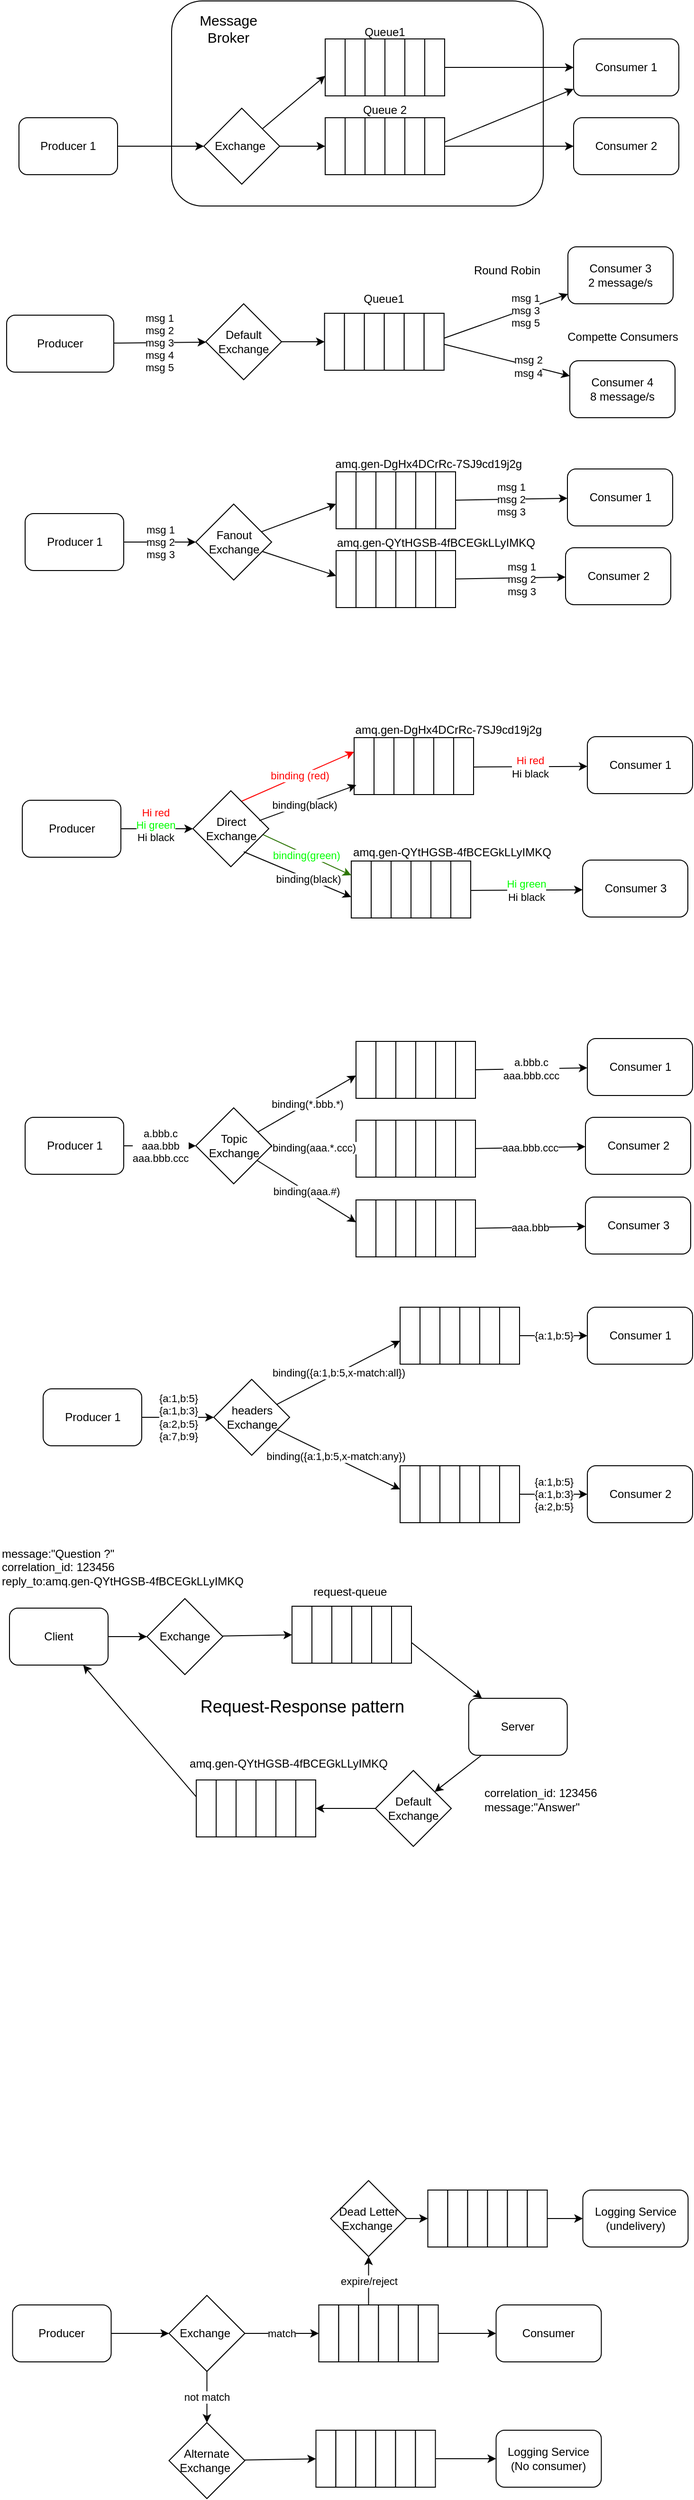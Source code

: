 <mxfile version="21.2.8" type="device">
  <diagram name="Page-1" id="IwwRymsjQRbEoxpzXy9T">
    <mxGraphModel dx="899" dy="525" grid="0" gridSize="10" guides="1" tooltips="1" connect="1" arrows="1" fold="1" page="1" pageScale="1" pageWidth="827" pageHeight="1169" math="0" shadow="0">
      <root>
        <mxCell id="0" />
        <mxCell id="1" parent="0" />
        <mxCell id="Vb70YIlhOIw_XtD3VGWa-4" value="" style="rounded=1;whiteSpace=wrap;html=1;" parent="1" vertex="1">
          <mxGeometry x="232" y="90" width="392" height="216" as="geometry" />
        </mxCell>
        <mxCell id="Vb70YIlhOIw_XtD3VGWa-15" value="Exchange&amp;nbsp;" style="rhombus;whiteSpace=wrap;html=1;" parent="1" vertex="1">
          <mxGeometry x="266" y="203" width="80" height="80" as="geometry" />
        </mxCell>
        <mxCell id="Vb70YIlhOIw_XtD3VGWa-16" value="Producer 1" style="rounded=1;whiteSpace=wrap;html=1;" parent="1" vertex="1">
          <mxGeometry x="71" y="213" width="104" height="60" as="geometry" />
        </mxCell>
        <mxCell id="Vb70YIlhOIw_XtD3VGWa-17" value="" style="endArrow=classic;html=1;rounded=0;" parent="1" source="Vb70YIlhOIw_XtD3VGWa-16" target="Vb70YIlhOIw_XtD3VGWa-15" edge="1">
          <mxGeometry width="50" height="50" relative="1" as="geometry">
            <mxPoint x="393" y="268" as="sourcePoint" />
            <mxPoint x="443" y="218" as="targetPoint" />
          </mxGeometry>
        </mxCell>
        <mxCell id="Vb70YIlhOIw_XtD3VGWa-24" value="" style="endArrow=classic;html=1;rounded=0;" parent="1" source="Vb70YIlhOIw_XtD3VGWa-15" target="Vb70YIlhOIw_XtD3VGWa-18" edge="1">
          <mxGeometry width="50" height="50" relative="1" as="geometry">
            <mxPoint x="393" y="268" as="sourcePoint" />
            <mxPoint x="443" y="218" as="targetPoint" />
          </mxGeometry>
        </mxCell>
        <mxCell id="Vb70YIlhOIw_XtD3VGWa-25" value="" style="group" parent="1" vertex="1" connectable="0">
          <mxGeometry x="394" y="213" width="126" height="60" as="geometry" />
        </mxCell>
        <mxCell id="Vb70YIlhOIw_XtD3VGWa-7" value="" style="rounded=0;whiteSpace=wrap;html=1;" parent="Vb70YIlhOIw_XtD3VGWa-25" vertex="1">
          <mxGeometry width="21" height="60" as="geometry" />
        </mxCell>
        <mxCell id="Vb70YIlhOIw_XtD3VGWa-8" value="" style="rounded=0;whiteSpace=wrap;html=1;" parent="Vb70YIlhOIw_XtD3VGWa-25" vertex="1">
          <mxGeometry x="21" width="21" height="60" as="geometry" />
        </mxCell>
        <mxCell id="Vb70YIlhOIw_XtD3VGWa-9" value="" style="rounded=0;whiteSpace=wrap;html=1;" parent="Vb70YIlhOIw_XtD3VGWa-25" vertex="1">
          <mxGeometry x="42" width="21" height="60" as="geometry" />
        </mxCell>
        <mxCell id="Vb70YIlhOIw_XtD3VGWa-10" value="" style="rounded=0;whiteSpace=wrap;html=1;" parent="Vb70YIlhOIw_XtD3VGWa-25" vertex="1">
          <mxGeometry x="63" width="21" height="60" as="geometry" />
        </mxCell>
        <mxCell id="Vb70YIlhOIw_XtD3VGWa-11" value="" style="rounded=0;whiteSpace=wrap;html=1;" parent="Vb70YIlhOIw_XtD3VGWa-25" vertex="1">
          <mxGeometry x="84" width="21" height="60" as="geometry" />
        </mxCell>
        <mxCell id="Vb70YIlhOIw_XtD3VGWa-12" value="" style="rounded=0;whiteSpace=wrap;html=1;" parent="Vb70YIlhOIw_XtD3VGWa-25" vertex="1">
          <mxGeometry x="105" width="21" height="60" as="geometry" />
        </mxCell>
        <mxCell id="Vb70YIlhOIw_XtD3VGWa-27" value="" style="group" parent="1" vertex="1" connectable="0">
          <mxGeometry x="394" y="130" width="126" height="60" as="geometry" />
        </mxCell>
        <mxCell id="Vb70YIlhOIw_XtD3VGWa-18" value="" style="rounded=0;whiteSpace=wrap;html=1;" parent="Vb70YIlhOIw_XtD3VGWa-27" vertex="1">
          <mxGeometry width="21" height="60" as="geometry" />
        </mxCell>
        <mxCell id="Vb70YIlhOIw_XtD3VGWa-19" value="" style="rounded=0;whiteSpace=wrap;html=1;" parent="Vb70YIlhOIw_XtD3VGWa-27" vertex="1">
          <mxGeometry x="21" width="21" height="60" as="geometry" />
        </mxCell>
        <mxCell id="Vb70YIlhOIw_XtD3VGWa-20" value="" style="rounded=0;whiteSpace=wrap;html=1;" parent="Vb70YIlhOIw_XtD3VGWa-27" vertex="1">
          <mxGeometry x="42" width="21" height="60" as="geometry" />
        </mxCell>
        <mxCell id="Vb70YIlhOIw_XtD3VGWa-21" value="" style="rounded=0;whiteSpace=wrap;html=1;" parent="Vb70YIlhOIw_XtD3VGWa-27" vertex="1">
          <mxGeometry x="63" width="21" height="60" as="geometry" />
        </mxCell>
        <mxCell id="Vb70YIlhOIw_XtD3VGWa-22" value="" style="rounded=0;whiteSpace=wrap;html=1;" parent="Vb70YIlhOIw_XtD3VGWa-27" vertex="1">
          <mxGeometry x="84" width="21" height="60" as="geometry" />
        </mxCell>
        <mxCell id="Vb70YIlhOIw_XtD3VGWa-23" value="" style="rounded=0;whiteSpace=wrap;html=1;" parent="Vb70YIlhOIw_XtD3VGWa-27" vertex="1">
          <mxGeometry x="105" width="21" height="60" as="geometry" />
        </mxCell>
        <mxCell id="Vb70YIlhOIw_XtD3VGWa-28" value="" style="endArrow=classic;html=1;rounded=0;" parent="1" source="Vb70YIlhOIw_XtD3VGWa-15" target="Vb70YIlhOIw_XtD3VGWa-7" edge="1">
          <mxGeometry width="50" height="50" relative="1" as="geometry">
            <mxPoint x="393" y="268" as="sourcePoint" />
            <mxPoint x="443" y="218" as="targetPoint" />
          </mxGeometry>
        </mxCell>
        <mxCell id="Vb70YIlhOIw_XtD3VGWa-29" value="Consumer 1" style="rounded=1;whiteSpace=wrap;html=1;" parent="1" vertex="1">
          <mxGeometry x="656" y="130" width="111" height="60" as="geometry" />
        </mxCell>
        <mxCell id="Vb70YIlhOIw_XtD3VGWa-30" value="Consumer 2" style="rounded=1;whiteSpace=wrap;html=1;" parent="1" vertex="1">
          <mxGeometry x="656" y="213" width="111" height="60" as="geometry" />
        </mxCell>
        <mxCell id="Vb70YIlhOIw_XtD3VGWa-31" value="Consumer 3&lt;br&gt;2 message/s" style="rounded=1;whiteSpace=wrap;html=1;" parent="1" vertex="1">
          <mxGeometry x="650" y="349" width="111" height="60" as="geometry" />
        </mxCell>
        <mxCell id="Vb70YIlhOIw_XtD3VGWa-32" value="" style="endArrow=classic;html=1;rounded=0;" parent="1" source="Vb70YIlhOIw_XtD3VGWa-23" target="Vb70YIlhOIw_XtD3VGWa-29" edge="1">
          <mxGeometry width="50" height="50" relative="1" as="geometry">
            <mxPoint x="393" y="261" as="sourcePoint" />
            <mxPoint x="443" y="211" as="targetPoint" />
          </mxGeometry>
        </mxCell>
        <mxCell id="Vb70YIlhOIw_XtD3VGWa-33" value="" style="endArrow=classic;html=1;rounded=0;" parent="1" source="Vb70YIlhOIw_XtD3VGWa-12" target="Vb70YIlhOIw_XtD3VGWa-29" edge="1">
          <mxGeometry width="50" height="50" relative="1" as="geometry">
            <mxPoint x="393" y="261" as="sourcePoint" />
            <mxPoint x="443" y="211" as="targetPoint" />
          </mxGeometry>
        </mxCell>
        <mxCell id="Vb70YIlhOIw_XtD3VGWa-34" value="" style="endArrow=classic;html=1;rounded=0;" parent="1" source="Vb70YIlhOIw_XtD3VGWa-12" target="Vb70YIlhOIw_XtD3VGWa-30" edge="1">
          <mxGeometry width="50" height="50" relative="1" as="geometry">
            <mxPoint x="535" y="462" as="sourcePoint" />
            <mxPoint x="443" y="211" as="targetPoint" />
          </mxGeometry>
        </mxCell>
        <mxCell id="Vb70YIlhOIw_XtD3VGWa-35" value="Producer" style="rounded=1;whiteSpace=wrap;html=1;" parent="1" vertex="1">
          <mxGeometry x="58" y="421" width="113" height="60" as="geometry" />
        </mxCell>
        <mxCell id="Vb70YIlhOIw_XtD3VGWa-36" value="Default&lt;br&gt;Exchange" style="rhombus;whiteSpace=wrap;html=1;" parent="1" vertex="1">
          <mxGeometry x="268" y="409" width="80" height="80" as="geometry" />
        </mxCell>
        <mxCell id="Vb70YIlhOIw_XtD3VGWa-37" value="" style="group;fillColor=#dae8fc;strokeColor=#6c8ebf;" parent="1" vertex="1" connectable="0">
          <mxGeometry x="393.34" y="419" width="126" height="60" as="geometry" />
        </mxCell>
        <mxCell id="Vb70YIlhOIw_XtD3VGWa-38" value="" style="rounded=0;whiteSpace=wrap;html=1;" parent="Vb70YIlhOIw_XtD3VGWa-37" vertex="1">
          <mxGeometry width="21" height="60" as="geometry" />
        </mxCell>
        <mxCell id="Vb70YIlhOIw_XtD3VGWa-39" value="" style="rounded=0;whiteSpace=wrap;html=1;" parent="Vb70YIlhOIw_XtD3VGWa-37" vertex="1">
          <mxGeometry x="21" width="21" height="60" as="geometry" />
        </mxCell>
        <mxCell id="Vb70YIlhOIw_XtD3VGWa-40" value="" style="rounded=0;whiteSpace=wrap;html=1;" parent="Vb70YIlhOIw_XtD3VGWa-37" vertex="1">
          <mxGeometry x="42" width="21" height="60" as="geometry" />
        </mxCell>
        <mxCell id="Vb70YIlhOIw_XtD3VGWa-41" value="" style="rounded=0;whiteSpace=wrap;html=1;" parent="Vb70YIlhOIw_XtD3VGWa-37" vertex="1">
          <mxGeometry x="63" width="21" height="60" as="geometry" />
        </mxCell>
        <mxCell id="Vb70YIlhOIw_XtD3VGWa-42" value="" style="rounded=0;whiteSpace=wrap;html=1;" parent="Vb70YIlhOIw_XtD3VGWa-37" vertex="1">
          <mxGeometry x="84" width="21" height="60" as="geometry" />
        </mxCell>
        <mxCell id="Vb70YIlhOIw_XtD3VGWa-43" value="" style="rounded=0;whiteSpace=wrap;html=1;" parent="Vb70YIlhOIw_XtD3VGWa-37" vertex="1">
          <mxGeometry x="105" width="21" height="60" as="geometry" />
        </mxCell>
        <mxCell id="Vb70YIlhOIw_XtD3VGWa-44" value="msg 1&lt;br&gt;msg 2&lt;br&gt;msg 3&lt;br&gt;msg 4&lt;br&gt;msg 5" style="endArrow=classic;html=1;rounded=0;" parent="1" source="Vb70YIlhOIw_XtD3VGWa-35" target="Vb70YIlhOIw_XtD3VGWa-36" edge="1">
          <mxGeometry width="50" height="50" relative="1" as="geometry">
            <mxPoint x="387" y="299" as="sourcePoint" />
            <mxPoint x="437" y="249" as="targetPoint" />
          </mxGeometry>
        </mxCell>
        <mxCell id="Vb70YIlhOIw_XtD3VGWa-45" value="msg 1&lt;br&gt;msg 3&lt;br&gt;msg 5" style="endArrow=classic;html=1;rounded=0;" parent="1" source="Vb70YIlhOIw_XtD3VGWa-43" target="Vb70YIlhOIw_XtD3VGWa-31" edge="1">
          <mxGeometry x="0.305" y="-1" width="50" height="50" relative="1" as="geometry">
            <mxPoint x="387" y="299" as="sourcePoint" />
            <mxPoint x="437" y="249" as="targetPoint" />
            <mxPoint as="offset" />
          </mxGeometry>
        </mxCell>
        <mxCell id="Vb70YIlhOIw_XtD3VGWa-46" value="" style="endArrow=classic;html=1;rounded=0;" parent="1" source="Vb70YIlhOIw_XtD3VGWa-36" target="Vb70YIlhOIw_XtD3VGWa-38" edge="1">
          <mxGeometry width="50" height="50" relative="1" as="geometry">
            <mxPoint x="355.999" y="450.659" as="sourcePoint" />
            <mxPoint x="446.34" y="252" as="targetPoint" />
          </mxGeometry>
        </mxCell>
        <mxCell id="Vb70YIlhOIw_XtD3VGWa-47" value="Consumer 4&lt;br&gt;8 message/s" style="rounded=1;whiteSpace=wrap;html=1;" parent="1" vertex="1">
          <mxGeometry x="652" y="469" width="111" height="60" as="geometry" />
        </mxCell>
        <mxCell id="Vb70YIlhOIw_XtD3VGWa-48" value="msg 2&lt;br&gt;msg 4" style="endArrow=classic;html=1;rounded=0;" parent="1" source="Vb70YIlhOIw_XtD3VGWa-43" target="Vb70YIlhOIw_XtD3VGWa-47" edge="1">
          <mxGeometry x="0.34" y="-1" width="50" height="50" relative="1" as="geometry">
            <mxPoint x="387" y="284" as="sourcePoint" />
            <mxPoint x="437" y="234" as="targetPoint" />
            <mxPoint as="offset" />
          </mxGeometry>
        </mxCell>
        <mxCell id="Vb70YIlhOIw_XtD3VGWa-49" value="Compette Consumers" style="text;html=1;strokeColor=none;fillColor=none;align=center;verticalAlign=middle;whiteSpace=wrap;rounded=0;" parent="1" vertex="1">
          <mxGeometry x="646.5" y="429" width="122" height="30" as="geometry" />
        </mxCell>
        <mxCell id="Vb70YIlhOIw_XtD3VGWa-50" value="Round Robin" style="text;html=1;strokeColor=none;fillColor=none;align=center;verticalAlign=middle;whiteSpace=wrap;rounded=0;" parent="1" vertex="1">
          <mxGeometry x="525" y="359" width="122" height="30" as="geometry" />
        </mxCell>
        <mxCell id="pbrxjNJc5w09oc1R1D4f-2" value="Topic&lt;br&gt;Exchange" style="rhombus;whiteSpace=wrap;html=1;" parent="1" vertex="1">
          <mxGeometry x="257.5" y="1256" width="80" height="80" as="geometry" />
        </mxCell>
        <mxCell id="pbrxjNJc5w09oc1R1D4f-3" value="Producer 1" style="rounded=1;whiteSpace=wrap;html=1;" parent="1" vertex="1">
          <mxGeometry x="77.5" y="1266" width="104" height="60" as="geometry" />
        </mxCell>
        <mxCell id="pbrxjNJc5w09oc1R1D4f-4" value="a.bbb.c&lt;br&gt;aaa.bbb&lt;br&gt;aaa.bbb.ccc" style="endArrow=classic;html=1;rounded=0;" parent="1" edge="1">
          <mxGeometry x="0.003" width="50" height="50" relative="1" as="geometry">
            <mxPoint x="181.5" y="1296.0" as="sourcePoint" />
            <mxPoint x="257.5" y="1296.0" as="targetPoint" />
            <mxPoint as="offset" />
          </mxGeometry>
        </mxCell>
        <mxCell id="pbrxjNJc5w09oc1R1D4f-5" value="binding(*.bbb.*)" style="endArrow=classic;html=1;rounded=0;" parent="1" source="pbrxjNJc5w09oc1R1D4f-2" target="pbrxjNJc5w09oc1R1D4f-14" edge="1">
          <mxGeometry width="50" height="50" relative="1" as="geometry">
            <mxPoint x="399.5" y="1321" as="sourcePoint" />
            <mxPoint x="449.5" y="1271" as="targetPoint" />
          </mxGeometry>
        </mxCell>
        <mxCell id="pbrxjNJc5w09oc1R1D4f-6" value="" style="group" parent="1" vertex="1" connectable="0">
          <mxGeometry x="426.5" y="1269" width="126" height="60" as="geometry" />
        </mxCell>
        <mxCell id="pbrxjNJc5w09oc1R1D4f-7" value="" style="rounded=0;whiteSpace=wrap;html=1;" parent="pbrxjNJc5w09oc1R1D4f-6" vertex="1">
          <mxGeometry width="21" height="60" as="geometry" />
        </mxCell>
        <mxCell id="pbrxjNJc5w09oc1R1D4f-8" value="" style="rounded=0;whiteSpace=wrap;html=1;" parent="pbrxjNJc5w09oc1R1D4f-6" vertex="1">
          <mxGeometry x="21" width="21" height="60" as="geometry" />
        </mxCell>
        <mxCell id="pbrxjNJc5w09oc1R1D4f-9" value="" style="rounded=0;whiteSpace=wrap;html=1;" parent="pbrxjNJc5w09oc1R1D4f-6" vertex="1">
          <mxGeometry x="42" width="21" height="60" as="geometry" />
        </mxCell>
        <mxCell id="pbrxjNJc5w09oc1R1D4f-10" value="" style="rounded=0;whiteSpace=wrap;html=1;" parent="pbrxjNJc5w09oc1R1D4f-6" vertex="1">
          <mxGeometry x="63" width="21" height="60" as="geometry" />
        </mxCell>
        <mxCell id="pbrxjNJc5w09oc1R1D4f-11" value="" style="rounded=0;whiteSpace=wrap;html=1;" parent="pbrxjNJc5w09oc1R1D4f-6" vertex="1">
          <mxGeometry x="84" width="21" height="60" as="geometry" />
        </mxCell>
        <mxCell id="pbrxjNJc5w09oc1R1D4f-12" value="" style="rounded=0;whiteSpace=wrap;html=1;" parent="pbrxjNJc5w09oc1R1D4f-6" vertex="1">
          <mxGeometry x="105" width="21" height="60" as="geometry" />
        </mxCell>
        <mxCell id="pbrxjNJc5w09oc1R1D4f-13" value="" style="group" parent="1" vertex="1" connectable="0">
          <mxGeometry x="426.5" y="1186" width="126" height="60" as="geometry" />
        </mxCell>
        <mxCell id="pbrxjNJc5w09oc1R1D4f-14" value="" style="rounded=0;whiteSpace=wrap;html=1;" parent="pbrxjNJc5w09oc1R1D4f-13" vertex="1">
          <mxGeometry width="21" height="60" as="geometry" />
        </mxCell>
        <mxCell id="pbrxjNJc5w09oc1R1D4f-15" value="" style="rounded=0;whiteSpace=wrap;html=1;" parent="pbrxjNJc5w09oc1R1D4f-13" vertex="1">
          <mxGeometry x="21" width="21" height="60" as="geometry" />
        </mxCell>
        <mxCell id="pbrxjNJc5w09oc1R1D4f-16" value="" style="rounded=0;whiteSpace=wrap;html=1;" parent="pbrxjNJc5w09oc1R1D4f-13" vertex="1">
          <mxGeometry x="42" width="21" height="60" as="geometry" />
        </mxCell>
        <mxCell id="pbrxjNJc5w09oc1R1D4f-17" value="" style="rounded=0;whiteSpace=wrap;html=1;" parent="pbrxjNJc5w09oc1R1D4f-13" vertex="1">
          <mxGeometry x="63" width="21" height="60" as="geometry" />
        </mxCell>
        <mxCell id="pbrxjNJc5w09oc1R1D4f-18" value="" style="rounded=0;whiteSpace=wrap;html=1;" parent="pbrxjNJc5w09oc1R1D4f-13" vertex="1">
          <mxGeometry x="84" width="21" height="60" as="geometry" />
        </mxCell>
        <mxCell id="pbrxjNJc5w09oc1R1D4f-19" value="" style="rounded=0;whiteSpace=wrap;html=1;" parent="pbrxjNJc5w09oc1R1D4f-13" vertex="1">
          <mxGeometry x="105" width="21" height="60" as="geometry" />
        </mxCell>
        <mxCell id="pbrxjNJc5w09oc1R1D4f-20" value="binding(aaa.*.ccc)" style="endArrow=classic;html=1;rounded=0;" parent="1" source="pbrxjNJc5w09oc1R1D4f-2" target="pbrxjNJc5w09oc1R1D4f-7" edge="1">
          <mxGeometry width="50" height="50" relative="1" as="geometry">
            <mxPoint x="399.5" y="1321" as="sourcePoint" />
            <mxPoint x="449.5" y="1271" as="targetPoint" />
          </mxGeometry>
        </mxCell>
        <mxCell id="pbrxjNJc5w09oc1R1D4f-21" value="Consumer 1" style="rounded=1;whiteSpace=wrap;html=1;" parent="1" vertex="1">
          <mxGeometry x="670.5" y="1183" width="111" height="60" as="geometry" />
        </mxCell>
        <mxCell id="pbrxjNJc5w09oc1R1D4f-22" value="Consumer 2" style="rounded=1;whiteSpace=wrap;html=1;" parent="1" vertex="1">
          <mxGeometry x="668.5" y="1266" width="111" height="60" as="geometry" />
        </mxCell>
        <mxCell id="pbrxjNJc5w09oc1R1D4f-23" value="a.bbb.c&lt;br&gt;aaa.bbb.ccc" style="endArrow=classic;html=1;rounded=0;" parent="1" source="pbrxjNJc5w09oc1R1D4f-19" target="pbrxjNJc5w09oc1R1D4f-21" edge="1">
          <mxGeometry width="50" height="50" relative="1" as="geometry">
            <mxPoint x="399.5" y="1314" as="sourcePoint" />
            <mxPoint x="449.5" y="1264" as="targetPoint" />
          </mxGeometry>
        </mxCell>
        <mxCell id="pbrxjNJc5w09oc1R1D4f-25" value="aaa.bbb.ccc" style="endArrow=classic;html=1;rounded=0;" parent="1" source="pbrxjNJc5w09oc1R1D4f-12" target="pbrxjNJc5w09oc1R1D4f-22" edge="1">
          <mxGeometry width="50" height="50" relative="1" as="geometry">
            <mxPoint x="541.5" y="1515" as="sourcePoint" />
            <mxPoint x="449.5" y="1264" as="targetPoint" />
          </mxGeometry>
        </mxCell>
        <mxCell id="pbrxjNJc5w09oc1R1D4f-26" value="" style="group" parent="1" vertex="1" connectable="0">
          <mxGeometry x="426.5" y="1353" width="126" height="60" as="geometry" />
        </mxCell>
        <mxCell id="pbrxjNJc5w09oc1R1D4f-27" value="" style="rounded=0;whiteSpace=wrap;html=1;" parent="pbrxjNJc5w09oc1R1D4f-26" vertex="1">
          <mxGeometry width="21" height="60" as="geometry" />
        </mxCell>
        <mxCell id="pbrxjNJc5w09oc1R1D4f-28" value="" style="rounded=0;whiteSpace=wrap;html=1;" parent="pbrxjNJc5w09oc1R1D4f-26" vertex="1">
          <mxGeometry x="21" width="21" height="60" as="geometry" />
        </mxCell>
        <mxCell id="pbrxjNJc5w09oc1R1D4f-29" value="" style="rounded=0;whiteSpace=wrap;html=1;" parent="pbrxjNJc5w09oc1R1D4f-26" vertex="1">
          <mxGeometry x="42" width="21" height="60" as="geometry" />
        </mxCell>
        <mxCell id="pbrxjNJc5w09oc1R1D4f-30" value="" style="rounded=0;whiteSpace=wrap;html=1;" parent="pbrxjNJc5w09oc1R1D4f-26" vertex="1">
          <mxGeometry x="63" width="21" height="60" as="geometry" />
        </mxCell>
        <mxCell id="pbrxjNJc5w09oc1R1D4f-31" value="" style="rounded=0;whiteSpace=wrap;html=1;" parent="pbrxjNJc5w09oc1R1D4f-26" vertex="1">
          <mxGeometry x="84" width="21" height="60" as="geometry" />
        </mxCell>
        <mxCell id="pbrxjNJc5w09oc1R1D4f-32" value="" style="rounded=0;whiteSpace=wrap;html=1;" parent="pbrxjNJc5w09oc1R1D4f-26" vertex="1">
          <mxGeometry x="105" width="21" height="60" as="geometry" />
        </mxCell>
        <mxCell id="pbrxjNJc5w09oc1R1D4f-33" value="binding(aaa.#)" style="endArrow=classic;html=1;rounded=0;" parent="1" source="pbrxjNJc5w09oc1R1D4f-2" target="pbrxjNJc5w09oc1R1D4f-27" edge="1">
          <mxGeometry width="50" height="50" relative="1" as="geometry">
            <mxPoint x="344.5" y="1288" as="sourcePoint" />
            <mxPoint x="410.5" y="1232" as="targetPoint" />
          </mxGeometry>
        </mxCell>
        <mxCell id="pbrxjNJc5w09oc1R1D4f-34" value="Consumer 3" style="rounded=1;whiteSpace=wrap;html=1;" parent="1" vertex="1">
          <mxGeometry x="668.5" y="1350" width="111" height="60" as="geometry" />
        </mxCell>
        <mxCell id="pbrxjNJc5w09oc1R1D4f-35" value="aaa.bbb" style="endArrow=classic;html=1;rounded=0;" parent="1" source="pbrxjNJc5w09oc1R1D4f-32" target="pbrxjNJc5w09oc1R1D4f-34" edge="1">
          <mxGeometry width="50" height="50" relative="1" as="geometry">
            <mxPoint x="536.5" y="1306" as="sourcePoint" />
            <mxPoint x="678.5" y="1306" as="targetPoint" />
          </mxGeometry>
        </mxCell>
        <mxCell id="LhaRlDJhXZ1Ku-Um4sd2-2" value="Direct&lt;br&gt;Exchange" style="rhombus;whiteSpace=wrap;html=1;" parent="1" vertex="1">
          <mxGeometry x="254.5" y="922" width="80" height="80" as="geometry" />
        </mxCell>
        <mxCell id="LhaRlDJhXZ1Ku-Um4sd2-3" value="Producer" style="rounded=1;whiteSpace=wrap;html=1;" parent="1" vertex="1">
          <mxGeometry x="74.5" y="932" width="104" height="60" as="geometry" />
        </mxCell>
        <mxCell id="LhaRlDJhXZ1Ku-Um4sd2-5" value="&lt;font color=&quot;#ff0000&quot;&gt;binding (red)&lt;/font&gt;" style="endArrow=classic;html=1;rounded=0;entryX=0;entryY=0.25;entryDx=0;entryDy=0;exitX=0.646;exitY=0.136;exitDx=0;exitDy=0;exitPerimeter=0;strokeColor=#FF0000;" parent="1" source="LhaRlDJhXZ1Ku-Um4sd2-2" target="LhaRlDJhXZ1Ku-Um4sd2-14" edge="1">
          <mxGeometry x="0.022" width="50" height="50" relative="1" as="geometry">
            <mxPoint x="396.5" y="987" as="sourcePoint" />
            <mxPoint x="446.5" y="937" as="targetPoint" />
            <mxPoint as="offset" />
          </mxGeometry>
        </mxCell>
        <mxCell id="LhaRlDJhXZ1Ku-Um4sd2-13" value="" style="group" parent="1" vertex="1" connectable="0">
          <mxGeometry x="424.5" y="866" width="126" height="60" as="geometry" />
        </mxCell>
        <mxCell id="LhaRlDJhXZ1Ku-Um4sd2-14" value="" style="rounded=0;whiteSpace=wrap;html=1;" parent="LhaRlDJhXZ1Ku-Um4sd2-13" vertex="1">
          <mxGeometry width="21" height="60" as="geometry" />
        </mxCell>
        <mxCell id="LhaRlDJhXZ1Ku-Um4sd2-15" value="" style="rounded=0;whiteSpace=wrap;html=1;" parent="LhaRlDJhXZ1Ku-Um4sd2-13" vertex="1">
          <mxGeometry x="21" width="21" height="60" as="geometry" />
        </mxCell>
        <mxCell id="LhaRlDJhXZ1Ku-Um4sd2-16" value="" style="rounded=0;whiteSpace=wrap;html=1;" parent="LhaRlDJhXZ1Ku-Um4sd2-13" vertex="1">
          <mxGeometry x="42" width="21" height="60" as="geometry" />
        </mxCell>
        <mxCell id="LhaRlDJhXZ1Ku-Um4sd2-17" value="" style="rounded=0;whiteSpace=wrap;html=1;" parent="LhaRlDJhXZ1Ku-Um4sd2-13" vertex="1">
          <mxGeometry x="63" width="21" height="60" as="geometry" />
        </mxCell>
        <mxCell id="LhaRlDJhXZ1Ku-Um4sd2-18" value="" style="rounded=0;whiteSpace=wrap;html=1;" parent="LhaRlDJhXZ1Ku-Um4sd2-13" vertex="1">
          <mxGeometry x="84" width="21" height="60" as="geometry" />
        </mxCell>
        <mxCell id="LhaRlDJhXZ1Ku-Um4sd2-19" value="" style="rounded=0;whiteSpace=wrap;html=1;" parent="LhaRlDJhXZ1Ku-Um4sd2-13" vertex="1">
          <mxGeometry x="105" width="21" height="60" as="geometry" />
        </mxCell>
        <mxCell id="LhaRlDJhXZ1Ku-Um4sd2-21" value="Consumer 1" style="rounded=1;whiteSpace=wrap;html=1;" parent="1" vertex="1">
          <mxGeometry x="670.5" y="865" width="111" height="60" as="geometry" />
        </mxCell>
        <mxCell id="LhaRlDJhXZ1Ku-Um4sd2-25" value="" style="group" parent="1" vertex="1" connectable="0">
          <mxGeometry x="421.5" y="996" width="126" height="60" as="geometry" />
        </mxCell>
        <mxCell id="LhaRlDJhXZ1Ku-Um4sd2-26" value="" style="rounded=0;whiteSpace=wrap;html=1;" parent="LhaRlDJhXZ1Ku-Um4sd2-25" vertex="1">
          <mxGeometry width="21" height="60" as="geometry" />
        </mxCell>
        <mxCell id="LhaRlDJhXZ1Ku-Um4sd2-27" value="" style="rounded=0;whiteSpace=wrap;html=1;" parent="LhaRlDJhXZ1Ku-Um4sd2-25" vertex="1">
          <mxGeometry x="21" width="21" height="60" as="geometry" />
        </mxCell>
        <mxCell id="LhaRlDJhXZ1Ku-Um4sd2-28" value="" style="rounded=0;whiteSpace=wrap;html=1;" parent="LhaRlDJhXZ1Ku-Um4sd2-25" vertex="1">
          <mxGeometry x="42" width="21" height="60" as="geometry" />
        </mxCell>
        <mxCell id="LhaRlDJhXZ1Ku-Um4sd2-29" value="" style="rounded=0;whiteSpace=wrap;html=1;" parent="LhaRlDJhXZ1Ku-Um4sd2-25" vertex="1">
          <mxGeometry x="63" width="21" height="60" as="geometry" />
        </mxCell>
        <mxCell id="LhaRlDJhXZ1Ku-Um4sd2-30" value="" style="rounded=0;whiteSpace=wrap;html=1;" parent="LhaRlDJhXZ1Ku-Um4sd2-25" vertex="1">
          <mxGeometry x="84" width="21" height="60" as="geometry" />
        </mxCell>
        <mxCell id="LhaRlDJhXZ1Ku-Um4sd2-31" value="" style="rounded=0;whiteSpace=wrap;html=1;" parent="LhaRlDJhXZ1Ku-Um4sd2-25" vertex="1">
          <mxGeometry x="105" width="21" height="60" as="geometry" />
        </mxCell>
        <mxCell id="LhaRlDJhXZ1Ku-Um4sd2-32" value="&lt;font&gt;binding(green)&lt;/font&gt;" style="endArrow=classic;html=1;rounded=0;entryX=0;entryY=0.25;entryDx=0;entryDy=0;exitX=0.927;exitY=0.579;exitDx=0;exitDy=0;exitPerimeter=0;fillColor=#60a917;strokeColor=#2D7600;fontColor=#00FF00;" parent="1" source="LhaRlDJhXZ1Ku-Um4sd2-2" target="LhaRlDJhXZ1Ku-Um4sd2-26" edge="1">
          <mxGeometry x="-0.025" y="-1" width="50" height="50" relative="1" as="geometry">
            <mxPoint x="341.5" y="954" as="sourcePoint" />
            <mxPoint x="407.5" y="898" as="targetPoint" />
            <mxPoint as="offset" />
          </mxGeometry>
        </mxCell>
        <mxCell id="LhaRlDJhXZ1Ku-Um4sd2-33" value="Consumer 3" style="rounded=1;whiteSpace=wrap;html=1;" parent="1" vertex="1">
          <mxGeometry x="665.5" y="995" width="111" height="60" as="geometry" />
        </mxCell>
        <mxCell id="LhaRlDJhXZ1Ku-Um4sd2-34" value="&lt;font color=&quot;#00ff00&quot; style=&quot;border-color: var(--border-color); font-family: Helvetica; font-size: 11px; font-style: normal; font-variant-ligatures: normal; font-variant-caps: normal; font-weight: 400; letter-spacing: normal; orphans: 2; text-align: center; text-indent: 0px; text-transform: none; widows: 2; word-spacing: 0px; -webkit-text-stroke-width: 0px; text-decoration-thickness: initial; text-decoration-style: initial; text-decoration-color: initial;&quot;&gt;Hi green&lt;/font&gt;&lt;br style=&quot;border-color: var(--border-color); color: rgb(0, 0, 0); font-family: Helvetica; font-size: 11px; font-style: normal; font-variant-ligatures: normal; font-variant-caps: normal; font-weight: 400; letter-spacing: normal; orphans: 2; text-align: center; text-indent: 0px; text-transform: none; widows: 2; word-spacing: 0px; -webkit-text-stroke-width: 0px; text-decoration-thickness: initial; text-decoration-style: initial; text-decoration-color: initial;&quot;&gt;&lt;span style=&quot;color: rgb(0, 0, 0); font-family: Helvetica; font-size: 11px; font-style: normal; font-variant-ligatures: normal; font-variant-caps: normal; font-weight: 400; letter-spacing: normal; orphans: 2; text-align: center; text-indent: 0px; text-transform: none; widows: 2; word-spacing: 0px; -webkit-text-stroke-width: 0px; background-color: rgb(255, 255, 255); text-decoration-thickness: initial; text-decoration-style: initial; text-decoration-color: initial; float: none; display: inline !important;&quot;&gt;Hi black&lt;/span&gt;" style="endArrow=classic;html=1;rounded=0;" parent="1" edge="1">
          <mxGeometry width="50" height="50" relative="1" as="geometry">
            <mxPoint x="547.5" y="1026.943" as="sourcePoint" />
            <mxPoint x="665.5" y="1026.302" as="targetPoint" />
          </mxGeometry>
        </mxCell>
        <mxCell id="LhaRlDJhXZ1Ku-Um4sd2-37" value="&lt;font color=&quot;#ff0000&quot;&gt;Hi red&lt;/font&gt;&lt;br&gt;&lt;font color=&quot;#00ff00&quot;&gt;Hi green&lt;/font&gt;&lt;br&gt;Hi black" style="endArrow=classic;html=1;rounded=0;edgeStyle=orthogonalEdgeStyle;" parent="1" source="LhaRlDJhXZ1Ku-Um4sd2-3" target="LhaRlDJhXZ1Ku-Um4sd2-2" edge="1">
          <mxGeometry x="-0.056" y="4" width="50" height="50" relative="1" as="geometry">
            <mxPoint x="188.5" y="972" as="sourcePoint" />
            <mxPoint x="264.5" y="972" as="targetPoint" />
            <Array as="points">
              <mxPoint x="219.5" y="962" />
              <mxPoint x="219.5" y="962" />
            </Array>
            <mxPoint as="offset" />
          </mxGeometry>
        </mxCell>
        <mxCell id="LhaRlDJhXZ1Ku-Um4sd2-38" value="binding(black)" style="endArrow=classic;html=1;rounded=0;exitX=0.874;exitY=0.393;exitDx=0;exitDy=0;exitPerimeter=0;entryX=0.113;entryY=0.833;entryDx=0;entryDy=0;entryPerimeter=0;" parent="1" source="LhaRlDJhXZ1Ku-Um4sd2-2" target="LhaRlDJhXZ1Ku-Um4sd2-14" edge="1">
          <mxGeometry x="-0.086" y="-1" width="50" height="50" relative="1" as="geometry">
            <mxPoint x="327.5" y="955" as="sourcePoint" />
            <mxPoint x="407.5" y="897" as="targetPoint" />
            <mxPoint as="offset" />
          </mxGeometry>
        </mxCell>
        <mxCell id="LhaRlDJhXZ1Ku-Um4sd2-39" value="binding(black)" style="endArrow=classic;html=1;rounded=0;entryX=0;entryY=0.633;entryDx=0;entryDy=0;exitX=0.67;exitY=0.803;exitDx=0;exitDy=0;exitPerimeter=0;entryPerimeter=0;" parent="1" source="LhaRlDJhXZ1Ku-Um4sd2-2" target="LhaRlDJhXZ1Ku-Um4sd2-26" edge="1">
          <mxGeometry x="0.191" width="50" height="50" relative="1" as="geometry">
            <mxPoint x="338.5" y="978" as="sourcePoint" />
            <mxPoint x="409.5" y="1006" as="targetPoint" />
            <mxPoint as="offset" />
          </mxGeometry>
        </mxCell>
        <mxCell id="LhaRlDJhXZ1Ku-Um4sd2-77" value="&lt;font style=&quot;border-color: var(--border-color); font-family: Helvetica; font-size: 11px; font-style: normal; font-variant-ligatures: normal; font-variant-caps: normal; font-weight: 400; letter-spacing: normal; orphans: 2; text-align: center; text-indent: 0px; text-transform: none; widows: 2; word-spacing: 0px; -webkit-text-stroke-width: 0px; text-decoration-thickness: initial; text-decoration-style: initial; text-decoration-color: initial;&quot; color=&quot;#ff0000&quot;&gt;Hi red&lt;/font&gt;&lt;br style=&quot;border-color: var(--border-color); color: rgb(0, 0, 0); font-family: Helvetica; font-size: 11px; font-style: normal; font-variant-ligatures: normal; font-variant-caps: normal; font-weight: 400; letter-spacing: normal; orphans: 2; text-align: center; text-indent: 0px; text-transform: none; widows: 2; word-spacing: 0px; -webkit-text-stroke-width: 0px; text-decoration-thickness: initial; text-decoration-style: initial; text-decoration-color: initial;&quot;&gt;&lt;span style=&quot;color: rgb(0, 0, 0); font-family: Helvetica; font-size: 11px; font-style: normal; font-variant-ligatures: normal; font-variant-caps: normal; font-weight: 400; letter-spacing: normal; orphans: 2; text-align: center; text-indent: 0px; text-transform: none; widows: 2; word-spacing: 0px; -webkit-text-stroke-width: 0px; background-color: rgb(255, 255, 255); text-decoration-thickness: initial; text-decoration-style: initial; text-decoration-color: initial; float: none; display: inline !important;&quot;&gt;Hi black&lt;/span&gt;" style="endArrow=classic;html=1;rounded=0;" parent="1" edge="1">
          <mxGeometry width="50" height="50" relative="1" as="geometry">
            <mxPoint x="550.5" y="896.944" as="sourcePoint" />
            <mxPoint x="670.5" y="896.298" as="targetPoint" />
          </mxGeometry>
        </mxCell>
        <mxCell id="sAzIgk4LT3O9QAnRBRQD-1" value="Message Broker" style="text;html=1;strokeColor=none;fillColor=none;align=center;verticalAlign=middle;whiteSpace=wrap;rounded=0;fontSize=15;" parent="1" vertex="1">
          <mxGeometry x="262" y="104" width="60" height="30" as="geometry" />
        </mxCell>
        <mxCell id="sAzIgk4LT3O9QAnRBRQD-2" value="Queue 2" style="text;html=1;strokeColor=none;fillColor=none;align=center;verticalAlign=middle;whiteSpace=wrap;rounded=0;" parent="1" vertex="1">
          <mxGeometry x="427" y="190" width="60" height="30" as="geometry" />
        </mxCell>
        <mxCell id="sAzIgk4LT3O9QAnRBRQD-3" value="Queue1" style="text;html=1;strokeColor=none;fillColor=none;align=center;verticalAlign=middle;whiteSpace=wrap;rounded=0;" parent="1" vertex="1">
          <mxGeometry x="427" y="108" width="60" height="30" as="geometry" />
        </mxCell>
        <mxCell id="sAzIgk4LT3O9QAnRBRQD-4" value="&amp;nbsp;amq.gen-DgHx4DCrRc-7SJ9cd19j2g" style="text;html=1;strokeColor=none;fillColor=none;align=center;verticalAlign=middle;whiteSpace=wrap;rounded=0;" parent="1" vertex="1">
          <mxGeometry x="406.5" y="843" width="231" height="30" as="geometry" />
        </mxCell>
        <mxCell id="sAzIgk4LT3O9QAnRBRQD-5" value="Queue1" style="text;html=1;strokeColor=none;fillColor=none;align=center;verticalAlign=middle;whiteSpace=wrap;rounded=0;" parent="1" vertex="1">
          <mxGeometry x="426.34" y="389" width="60" height="30" as="geometry" />
        </mxCell>
        <mxCell id="sAzIgk4LT3O9QAnRBRQD-7" value="amq.gen-QYtHGSB-4fBCEGkLLyIMKQ" style="text;html=1;strokeColor=none;fillColor=none;align=center;verticalAlign=middle;whiteSpace=wrap;rounded=0;" parent="1" vertex="1">
          <mxGeometry x="394" y="972" width="268" height="30" as="geometry" />
        </mxCell>
        <mxCell id="sAzIgk4LT3O9QAnRBRQD-41" value="Fanout&lt;br&gt;Exchange" style="rhombus;whiteSpace=wrap;html=1;" parent="1" vertex="1">
          <mxGeometry x="257.5" y="620" width="80" height="80" as="geometry" />
        </mxCell>
        <mxCell id="sAzIgk4LT3O9QAnRBRQD-42" value="Producer 1" style="rounded=1;whiteSpace=wrap;html=1;" parent="1" vertex="1">
          <mxGeometry x="77.5" y="630" width="104" height="60" as="geometry" />
        </mxCell>
        <mxCell id="sAzIgk4LT3O9QAnRBRQD-43" value="msg 1&lt;br&gt;msg 2&lt;br&gt;msg 3" style="endArrow=classic;html=1;rounded=0;" parent="1" edge="1">
          <mxGeometry x="0.003" width="50" height="50" relative="1" as="geometry">
            <mxPoint x="181.5" y="660.0" as="sourcePoint" />
            <mxPoint x="257.5" y="660.0" as="targetPoint" />
            <mxPoint as="offset" />
          </mxGeometry>
        </mxCell>
        <mxCell id="sAzIgk4LT3O9QAnRBRQD-44" value="" style="endArrow=classic;html=1;rounded=0;" parent="1" source="sAzIgk4LT3O9QAnRBRQD-41" target="sAzIgk4LT3O9QAnRBRQD-53" edge="1">
          <mxGeometry width="50" height="50" relative="1" as="geometry">
            <mxPoint x="399.5" y="685" as="sourcePoint" />
            <mxPoint x="449.5" y="635" as="targetPoint" />
          </mxGeometry>
        </mxCell>
        <mxCell id="sAzIgk4LT3O9QAnRBRQD-45" value="" style="group" parent="1" vertex="1" connectable="0">
          <mxGeometry x="405.5" y="669" width="126" height="60" as="geometry" />
        </mxCell>
        <mxCell id="sAzIgk4LT3O9QAnRBRQD-46" value="" style="rounded=0;whiteSpace=wrap;html=1;" parent="sAzIgk4LT3O9QAnRBRQD-45" vertex="1">
          <mxGeometry width="21" height="60" as="geometry" />
        </mxCell>
        <mxCell id="sAzIgk4LT3O9QAnRBRQD-47" value="" style="rounded=0;whiteSpace=wrap;html=1;" parent="sAzIgk4LT3O9QAnRBRQD-45" vertex="1">
          <mxGeometry x="21" width="21" height="60" as="geometry" />
        </mxCell>
        <mxCell id="sAzIgk4LT3O9QAnRBRQD-48" value="" style="rounded=0;whiteSpace=wrap;html=1;" parent="sAzIgk4LT3O9QAnRBRQD-45" vertex="1">
          <mxGeometry x="42" width="21" height="60" as="geometry" />
        </mxCell>
        <mxCell id="sAzIgk4LT3O9QAnRBRQD-49" value="" style="rounded=0;whiteSpace=wrap;html=1;" parent="sAzIgk4LT3O9QAnRBRQD-45" vertex="1">
          <mxGeometry x="63" width="21" height="60" as="geometry" />
        </mxCell>
        <mxCell id="sAzIgk4LT3O9QAnRBRQD-50" value="" style="rounded=0;whiteSpace=wrap;html=1;" parent="sAzIgk4LT3O9QAnRBRQD-45" vertex="1">
          <mxGeometry x="84" width="21" height="60" as="geometry" />
        </mxCell>
        <mxCell id="sAzIgk4LT3O9QAnRBRQD-51" value="" style="rounded=0;whiteSpace=wrap;html=1;" parent="sAzIgk4LT3O9QAnRBRQD-45" vertex="1">
          <mxGeometry x="105" width="21" height="60" as="geometry" />
        </mxCell>
        <mxCell id="sAzIgk4LT3O9QAnRBRQD-52" value="" style="group" parent="1" vertex="1" connectable="0">
          <mxGeometry x="405.5" y="586" width="126" height="60" as="geometry" />
        </mxCell>
        <mxCell id="sAzIgk4LT3O9QAnRBRQD-53" value="" style="rounded=0;whiteSpace=wrap;html=1;" parent="sAzIgk4LT3O9QAnRBRQD-52" vertex="1">
          <mxGeometry width="21" height="60" as="geometry" />
        </mxCell>
        <mxCell id="sAzIgk4LT3O9QAnRBRQD-54" value="" style="rounded=0;whiteSpace=wrap;html=1;" parent="sAzIgk4LT3O9QAnRBRQD-52" vertex="1">
          <mxGeometry x="21" width="21" height="60" as="geometry" />
        </mxCell>
        <mxCell id="sAzIgk4LT3O9QAnRBRQD-55" value="" style="rounded=0;whiteSpace=wrap;html=1;" parent="sAzIgk4LT3O9QAnRBRQD-52" vertex="1">
          <mxGeometry x="42" width="21" height="60" as="geometry" />
        </mxCell>
        <mxCell id="sAzIgk4LT3O9QAnRBRQD-56" value="" style="rounded=0;whiteSpace=wrap;html=1;" parent="sAzIgk4LT3O9QAnRBRQD-52" vertex="1">
          <mxGeometry x="63" width="21" height="60" as="geometry" />
        </mxCell>
        <mxCell id="sAzIgk4LT3O9QAnRBRQD-57" value="" style="rounded=0;whiteSpace=wrap;html=1;" parent="sAzIgk4LT3O9QAnRBRQD-52" vertex="1">
          <mxGeometry x="84" width="21" height="60" as="geometry" />
        </mxCell>
        <mxCell id="sAzIgk4LT3O9QAnRBRQD-58" value="" style="rounded=0;whiteSpace=wrap;html=1;" parent="sAzIgk4LT3O9QAnRBRQD-52" vertex="1">
          <mxGeometry x="105" width="21" height="60" as="geometry" />
        </mxCell>
        <mxCell id="sAzIgk4LT3O9QAnRBRQD-59" value="" style="endArrow=classic;html=1;rounded=0;" parent="1" source="sAzIgk4LT3O9QAnRBRQD-41" target="sAzIgk4LT3O9QAnRBRQD-46" edge="1">
          <mxGeometry width="50" height="50" relative="1" as="geometry">
            <mxPoint x="399.5" y="685" as="sourcePoint" />
            <mxPoint x="449.5" y="635" as="targetPoint" />
          </mxGeometry>
        </mxCell>
        <mxCell id="sAzIgk4LT3O9QAnRBRQD-60" value="Consumer 1" style="rounded=1;whiteSpace=wrap;html=1;" parent="1" vertex="1">
          <mxGeometry x="649.5" y="583" width="111" height="60" as="geometry" />
        </mxCell>
        <mxCell id="sAzIgk4LT3O9QAnRBRQD-61" value="Consumer 2" style="rounded=1;whiteSpace=wrap;html=1;" parent="1" vertex="1">
          <mxGeometry x="647.5" y="666" width="111" height="60" as="geometry" />
        </mxCell>
        <mxCell id="sAzIgk4LT3O9QAnRBRQD-62" value="msg 1&lt;br&gt;msg 2&lt;br&gt;msg 3" style="endArrow=classic;html=1;rounded=0;" parent="1" source="sAzIgk4LT3O9QAnRBRQD-58" target="sAzIgk4LT3O9QAnRBRQD-60" edge="1">
          <mxGeometry width="50" height="50" relative="1" as="geometry">
            <mxPoint x="378.5" y="714" as="sourcePoint" />
            <mxPoint x="428.5" y="664" as="targetPoint" />
          </mxGeometry>
        </mxCell>
        <mxCell id="sAzIgk4LT3O9QAnRBRQD-63" value="msg 1&lt;br&gt;msg 2&lt;br&gt;msg 3" style="endArrow=classic;html=1;rounded=0;" parent="1" source="sAzIgk4LT3O9QAnRBRQD-51" target="sAzIgk4LT3O9QAnRBRQD-61" edge="1">
          <mxGeometry x="0.189" y="-1" width="50" height="50" relative="1" as="geometry">
            <mxPoint x="520.5" y="915" as="sourcePoint" />
            <mxPoint x="428.5" y="664" as="targetPoint" />
            <mxPoint as="offset" />
          </mxGeometry>
        </mxCell>
        <mxCell id="sAzIgk4LT3O9QAnRBRQD-74" value="&amp;nbsp;amq.gen-DgHx4DCrRc-7SJ9cd19j2g" style="text;html=1;strokeColor=none;fillColor=none;align=center;verticalAlign=middle;whiteSpace=wrap;rounded=0;" parent="1" vertex="1">
          <mxGeometry x="385.5" y="563" width="231" height="30" as="geometry" />
        </mxCell>
        <mxCell id="sAzIgk4LT3O9QAnRBRQD-75" value="amq.gen-QYtHGSB-4fBCEGkLLyIMKQ" style="text;html=1;strokeColor=none;fillColor=none;align=center;verticalAlign=middle;whiteSpace=wrap;rounded=0;" parent="1" vertex="1">
          <mxGeometry x="376.5" y="646" width="268" height="30" as="geometry" />
        </mxCell>
        <mxCell id="sAzIgk4LT3O9QAnRBRQD-76" value="Client" style="rounded=1;whiteSpace=wrap;html=1;" parent="1" vertex="1">
          <mxGeometry x="61" y="1783" width="104" height="60" as="geometry" />
        </mxCell>
        <mxCell id="sAzIgk4LT3O9QAnRBRQD-77" value="Exchange" style="rhombus;whiteSpace=wrap;html=1;" parent="1" vertex="1">
          <mxGeometry x="206" y="1773" width="80" height="80" as="geometry" />
        </mxCell>
        <mxCell id="sAzIgk4LT3O9QAnRBRQD-78" value="" style="endArrow=classic;html=1;rounded=0;" parent="1" source="sAzIgk4LT3O9QAnRBRQD-76" target="sAzIgk4LT3O9QAnRBRQD-77" edge="1">
          <mxGeometry width="50" height="50" relative="1" as="geometry">
            <mxPoint x="455" y="1667" as="sourcePoint" />
            <mxPoint x="505" y="1617" as="targetPoint" />
          </mxGeometry>
        </mxCell>
        <mxCell id="sAzIgk4LT3O9QAnRBRQD-79" value="Default&lt;br&gt;Exchange" style="rhombus;whiteSpace=wrap;html=1;" parent="1" vertex="1">
          <mxGeometry x="447.0" y="1954" width="80" height="80" as="geometry" />
        </mxCell>
        <mxCell id="sAzIgk4LT3O9QAnRBRQD-80" value="Server" style="rounded=1;whiteSpace=wrap;html=1;" parent="1" vertex="1">
          <mxGeometry x="545.34" y="1878" width="104" height="60" as="geometry" />
        </mxCell>
        <mxCell id="sAzIgk4LT3O9QAnRBRQD-81" value="" style="group" parent="1" vertex="1" connectable="0">
          <mxGeometry x="359" y="1781" width="126" height="60" as="geometry" />
        </mxCell>
        <mxCell id="sAzIgk4LT3O9QAnRBRQD-82" value="" style="rounded=0;whiteSpace=wrap;html=1;" parent="sAzIgk4LT3O9QAnRBRQD-81" vertex="1">
          <mxGeometry width="21" height="60" as="geometry" />
        </mxCell>
        <mxCell id="sAzIgk4LT3O9QAnRBRQD-83" value="" style="rounded=0;whiteSpace=wrap;html=1;" parent="sAzIgk4LT3O9QAnRBRQD-81" vertex="1">
          <mxGeometry x="21" width="21" height="60" as="geometry" />
        </mxCell>
        <mxCell id="sAzIgk4LT3O9QAnRBRQD-84" value="" style="rounded=0;whiteSpace=wrap;html=1;" parent="sAzIgk4LT3O9QAnRBRQD-81" vertex="1">
          <mxGeometry x="42" width="21" height="60" as="geometry" />
        </mxCell>
        <mxCell id="sAzIgk4LT3O9QAnRBRQD-85" value="" style="rounded=0;whiteSpace=wrap;html=1;" parent="sAzIgk4LT3O9QAnRBRQD-81" vertex="1">
          <mxGeometry x="63" width="21" height="60" as="geometry" />
        </mxCell>
        <mxCell id="sAzIgk4LT3O9QAnRBRQD-86" value="" style="rounded=0;whiteSpace=wrap;html=1;" parent="sAzIgk4LT3O9QAnRBRQD-81" vertex="1">
          <mxGeometry x="84" width="21" height="60" as="geometry" />
        </mxCell>
        <mxCell id="sAzIgk4LT3O9QAnRBRQD-87" value="" style="rounded=0;whiteSpace=wrap;html=1;" parent="sAzIgk4LT3O9QAnRBRQD-81" vertex="1">
          <mxGeometry x="105" width="21" height="60" as="geometry" />
        </mxCell>
        <mxCell id="sAzIgk4LT3O9QAnRBRQD-88" value="" style="group" parent="1" vertex="1" connectable="0">
          <mxGeometry x="258" y="1964" width="126" height="60" as="geometry" />
        </mxCell>
        <mxCell id="sAzIgk4LT3O9QAnRBRQD-89" value="" style="rounded=0;whiteSpace=wrap;html=1;" parent="sAzIgk4LT3O9QAnRBRQD-88" vertex="1">
          <mxGeometry width="21" height="60" as="geometry" />
        </mxCell>
        <mxCell id="sAzIgk4LT3O9QAnRBRQD-90" value="" style="rounded=0;whiteSpace=wrap;html=1;" parent="sAzIgk4LT3O9QAnRBRQD-88" vertex="1">
          <mxGeometry x="21" width="21" height="60" as="geometry" />
        </mxCell>
        <mxCell id="sAzIgk4LT3O9QAnRBRQD-91" value="" style="rounded=0;whiteSpace=wrap;html=1;" parent="sAzIgk4LT3O9QAnRBRQD-88" vertex="1">
          <mxGeometry x="42" width="21" height="60" as="geometry" />
        </mxCell>
        <mxCell id="sAzIgk4LT3O9QAnRBRQD-92" value="" style="rounded=0;whiteSpace=wrap;html=1;" parent="sAzIgk4LT3O9QAnRBRQD-88" vertex="1">
          <mxGeometry x="63" width="21" height="60" as="geometry" />
        </mxCell>
        <mxCell id="sAzIgk4LT3O9QAnRBRQD-93" value="" style="rounded=0;whiteSpace=wrap;html=1;" parent="sAzIgk4LT3O9QAnRBRQD-88" vertex="1">
          <mxGeometry x="84" width="21" height="60" as="geometry" />
        </mxCell>
        <mxCell id="sAzIgk4LT3O9QAnRBRQD-94" value="" style="rounded=0;whiteSpace=wrap;html=1;" parent="sAzIgk4LT3O9QAnRBRQD-88" vertex="1">
          <mxGeometry x="105" width="21" height="60" as="geometry" />
        </mxCell>
        <mxCell id="sAzIgk4LT3O9QAnRBRQD-95" value="" style="endArrow=classic;html=1;rounded=0;" parent="1" source="sAzIgk4LT3O9QAnRBRQD-80" target="sAzIgk4LT3O9QAnRBRQD-79" edge="1">
          <mxGeometry width="50" height="50" relative="1" as="geometry">
            <mxPoint x="186" y="1884" as="sourcePoint" />
            <mxPoint x="226" y="1848" as="targetPoint" />
          </mxGeometry>
        </mxCell>
        <mxCell id="sAzIgk4LT3O9QAnRBRQD-96" value="" style="endArrow=classic;html=1;rounded=0;" parent="1" source="sAzIgk4LT3O9QAnRBRQD-77" target="sAzIgk4LT3O9QAnRBRQD-82" edge="1">
          <mxGeometry width="50" height="50" relative="1" as="geometry">
            <mxPoint x="455" y="1910" as="sourcePoint" />
            <mxPoint x="505" y="1860" as="targetPoint" />
          </mxGeometry>
        </mxCell>
        <mxCell id="sAzIgk4LT3O9QAnRBRQD-97" value="" style="endArrow=classic;html=1;rounded=0;" parent="1" source="sAzIgk4LT3O9QAnRBRQD-79" target="sAzIgk4LT3O9QAnRBRQD-94" edge="1">
          <mxGeometry width="50" height="50" relative="1" as="geometry">
            <mxPoint x="455" y="1910" as="sourcePoint" />
            <mxPoint x="505" y="1860" as="targetPoint" />
          </mxGeometry>
        </mxCell>
        <mxCell id="sAzIgk4LT3O9QAnRBRQD-98" value="" style="endArrow=classic;html=1;rounded=0;" parent="1" source="sAzIgk4LT3O9QAnRBRQD-89" target="sAzIgk4LT3O9QAnRBRQD-76" edge="1">
          <mxGeometry width="50" height="50" relative="1" as="geometry">
            <mxPoint x="455" y="1910" as="sourcePoint" />
            <mxPoint x="505" y="1860" as="targetPoint" />
          </mxGeometry>
        </mxCell>
        <mxCell id="sAzIgk4LT3O9QAnRBRQD-99" value="" style="endArrow=classic;html=1;rounded=0;" parent="1" source="sAzIgk4LT3O9QAnRBRQD-87" target="sAzIgk4LT3O9QAnRBRQD-80" edge="1">
          <mxGeometry width="50" height="50" relative="1" as="geometry">
            <mxPoint x="268" y="1996" as="sourcePoint" />
            <mxPoint x="195" y="1944" as="targetPoint" />
          </mxGeometry>
        </mxCell>
        <mxCell id="sAzIgk4LT3O9QAnRBRQD-101" value="message:&quot;Question ?&quot;&lt;br&gt;correlation_id: 123456&lt;br&gt;reply_to:amq.gen-QYtHGSB-4fBCEGkLLyIMKQ" style="text;html=1;strokeColor=none;fillColor=none;align=left;verticalAlign=middle;whiteSpace=wrap;rounded=0;" parent="1" vertex="1">
          <mxGeometry x="51" y="1706" width="315" height="67" as="geometry" />
        </mxCell>
        <mxCell id="sAzIgk4LT3O9QAnRBRQD-102" value="request-queue" style="text;html=1;strokeColor=none;fillColor=none;align=center;verticalAlign=middle;whiteSpace=wrap;rounded=0;" parent="1" vertex="1">
          <mxGeometry x="373" y="1751" width="95" height="30" as="geometry" />
        </mxCell>
        <mxCell id="sAzIgk4LT3O9QAnRBRQD-103" value="amq.gen-QYtHGSB-4fBCEGkLLyIMKQ" style="text;html=1;strokeColor=none;fillColor=none;align=center;verticalAlign=middle;whiteSpace=wrap;rounded=0;" parent="1" vertex="1">
          <mxGeometry x="231" y="1932" width="249" height="30" as="geometry" />
        </mxCell>
        <mxCell id="sAzIgk4LT3O9QAnRBRQD-104" value="correlation_id: 123456&lt;br&gt;message:&quot;Answer&quot;" style="text;html=1;strokeColor=none;fillColor=none;align=left;verticalAlign=middle;whiteSpace=wrap;rounded=0;" parent="1" vertex="1">
          <mxGeometry x="559.5" y="1951" width="222" height="67" as="geometry" />
        </mxCell>
        <mxCell id="sAzIgk4LT3O9QAnRBRQD-105" value="Request-Response pattern" style="text;html=1;strokeColor=none;fillColor=none;align=center;verticalAlign=middle;whiteSpace=wrap;rounded=0;fontSize=18;" parent="1" vertex="1">
          <mxGeometry x="228.5" y="1872" width="281.5" height="30" as="geometry" />
        </mxCell>
        <mxCell id="8w2XCiWl4zAk2KyYLPqL-1" value="headers&lt;br&gt;Exchange" style="rhombus;whiteSpace=wrap;html=1;" vertex="1" parent="1">
          <mxGeometry x="276.5" y="1542" width="80" height="80" as="geometry" />
        </mxCell>
        <mxCell id="8w2XCiWl4zAk2KyYLPqL-2" value="Producer 1" style="rounded=1;whiteSpace=wrap;html=1;" vertex="1" parent="1">
          <mxGeometry x="96.5" y="1552" width="104" height="60" as="geometry" />
        </mxCell>
        <mxCell id="8w2XCiWl4zAk2KyYLPqL-3" value="{a:1,b:5}&lt;br&gt;{a:1,b:3}&lt;br&gt;{a:2,b:5}&lt;br&gt;{a:7,b:9}" style="endArrow=classic;html=1;rounded=0;" edge="1" parent="1" source="8w2XCiWl4zAk2KyYLPqL-2" target="8w2XCiWl4zAk2KyYLPqL-1">
          <mxGeometry width="50" height="50" relative="1" as="geometry">
            <mxPoint x="418.5" y="1607" as="sourcePoint" />
            <mxPoint x="468.5" y="1557" as="targetPoint" />
          </mxGeometry>
        </mxCell>
        <mxCell id="8w2XCiWl4zAk2KyYLPqL-4" value="binding({a:1,b:5,x-match:all})" style="endArrow=classic;html=1;rounded=0;" edge="1" parent="1" source="8w2XCiWl4zAk2KyYLPqL-1" target="8w2XCiWl4zAk2KyYLPqL-6">
          <mxGeometry width="50" height="50" relative="1" as="geometry">
            <mxPoint x="446" y="1601" as="sourcePoint" />
            <mxPoint x="496" y="1551" as="targetPoint" />
          </mxGeometry>
        </mxCell>
        <mxCell id="8w2XCiWl4zAk2KyYLPqL-5" value="" style="group" vertex="1" connectable="0" parent="1">
          <mxGeometry x="473" y="1466" width="126" height="60" as="geometry" />
        </mxCell>
        <mxCell id="8w2XCiWl4zAk2KyYLPqL-6" value="" style="rounded=0;whiteSpace=wrap;html=1;" vertex="1" parent="8w2XCiWl4zAk2KyYLPqL-5">
          <mxGeometry width="21" height="60" as="geometry" />
        </mxCell>
        <mxCell id="8w2XCiWl4zAk2KyYLPqL-7" value="" style="rounded=0;whiteSpace=wrap;html=1;" vertex="1" parent="8w2XCiWl4zAk2KyYLPqL-5">
          <mxGeometry x="21" width="21" height="60" as="geometry" />
        </mxCell>
        <mxCell id="8w2XCiWl4zAk2KyYLPqL-8" value="" style="rounded=0;whiteSpace=wrap;html=1;" vertex="1" parent="8w2XCiWl4zAk2KyYLPqL-5">
          <mxGeometry x="42" width="21" height="60" as="geometry" />
        </mxCell>
        <mxCell id="8w2XCiWl4zAk2KyYLPqL-9" value="" style="rounded=0;whiteSpace=wrap;html=1;" vertex="1" parent="8w2XCiWl4zAk2KyYLPqL-5">
          <mxGeometry x="63" width="21" height="60" as="geometry" />
        </mxCell>
        <mxCell id="8w2XCiWl4zAk2KyYLPqL-10" value="" style="rounded=0;whiteSpace=wrap;html=1;" vertex="1" parent="8w2XCiWl4zAk2KyYLPqL-5">
          <mxGeometry x="84" width="21" height="60" as="geometry" />
        </mxCell>
        <mxCell id="8w2XCiWl4zAk2KyYLPqL-11" value="" style="rounded=0;whiteSpace=wrap;html=1;" vertex="1" parent="8w2XCiWl4zAk2KyYLPqL-5">
          <mxGeometry x="105" width="21" height="60" as="geometry" />
        </mxCell>
        <mxCell id="8w2XCiWl4zAk2KyYLPqL-12" value="Consumer 1" style="rounded=1;whiteSpace=wrap;html=1;" vertex="1" parent="1">
          <mxGeometry x="670.5" y="1466" width="111" height="60" as="geometry" />
        </mxCell>
        <mxCell id="8w2XCiWl4zAk2KyYLPqL-13" value="" style="group" vertex="1" connectable="0" parent="1">
          <mxGeometry x="473" y="1633" width="126" height="60" as="geometry" />
        </mxCell>
        <mxCell id="8w2XCiWl4zAk2KyYLPqL-14" value="" style="rounded=0;whiteSpace=wrap;html=1;" vertex="1" parent="8w2XCiWl4zAk2KyYLPqL-13">
          <mxGeometry width="21" height="60" as="geometry" />
        </mxCell>
        <mxCell id="8w2XCiWl4zAk2KyYLPqL-15" value="" style="rounded=0;whiteSpace=wrap;html=1;" vertex="1" parent="8w2XCiWl4zAk2KyYLPqL-13">
          <mxGeometry x="21" width="21" height="60" as="geometry" />
        </mxCell>
        <mxCell id="8w2XCiWl4zAk2KyYLPqL-16" value="" style="rounded=0;whiteSpace=wrap;html=1;" vertex="1" parent="8w2XCiWl4zAk2KyYLPqL-13">
          <mxGeometry x="42" width="21" height="60" as="geometry" />
        </mxCell>
        <mxCell id="8w2XCiWl4zAk2KyYLPqL-17" value="" style="rounded=0;whiteSpace=wrap;html=1;" vertex="1" parent="8w2XCiWl4zAk2KyYLPqL-13">
          <mxGeometry x="63" width="21" height="60" as="geometry" />
        </mxCell>
        <mxCell id="8w2XCiWl4zAk2KyYLPqL-18" value="" style="rounded=0;whiteSpace=wrap;html=1;" vertex="1" parent="8w2XCiWl4zAk2KyYLPqL-13">
          <mxGeometry x="84" width="21" height="60" as="geometry" />
        </mxCell>
        <mxCell id="8w2XCiWl4zAk2KyYLPqL-19" value="" style="rounded=0;whiteSpace=wrap;html=1;" vertex="1" parent="8w2XCiWl4zAk2KyYLPqL-13">
          <mxGeometry x="105" width="21" height="60" as="geometry" />
        </mxCell>
        <mxCell id="8w2XCiWl4zAk2KyYLPqL-20" value="Consumer 2" style="rounded=1;whiteSpace=wrap;html=1;" vertex="1" parent="1">
          <mxGeometry x="670.5" y="1633" width="111" height="60" as="geometry" />
        </mxCell>
        <mxCell id="8w2XCiWl4zAk2KyYLPqL-21" value="binding({a:1,b:5,x-match:any})" style="endArrow=classic;html=1;rounded=0;" edge="1" parent="1" source="8w2XCiWl4zAk2KyYLPqL-1" target="8w2XCiWl4zAk2KyYLPqL-14">
          <mxGeometry x="-0.054" y="2" width="50" height="50" relative="1" as="geometry">
            <mxPoint x="379.5" y="1571" as="sourcePoint" />
            <mxPoint x="483.5" y="1512" as="targetPoint" />
            <mxPoint as="offset" />
          </mxGeometry>
        </mxCell>
        <mxCell id="8w2XCiWl4zAk2KyYLPqL-22" value="{a:1,b:5}" style="endArrow=classic;html=1;rounded=0;" edge="1" parent="1" source="8w2XCiWl4zAk2KyYLPqL-11" target="8w2XCiWl4zAk2KyYLPqL-12">
          <mxGeometry width="50" height="50" relative="1" as="geometry">
            <mxPoint x="571.5" y="1581" as="sourcePoint" />
            <mxPoint x="647.5" y="1581" as="targetPoint" />
          </mxGeometry>
        </mxCell>
        <mxCell id="8w2XCiWl4zAk2KyYLPqL-23" value="{a:1,b:5}&lt;br&gt;{a:1,b:3}&lt;br&gt;{a:2,b:5}" style="endArrow=classic;html=1;rounded=0;" edge="1" parent="1" source="8w2XCiWl4zAk2KyYLPqL-19" target="8w2XCiWl4zAk2KyYLPqL-20">
          <mxGeometry width="50" height="50" relative="1" as="geometry">
            <mxPoint x="581.5" y="1591" as="sourcePoint" />
            <mxPoint x="657.5" y="1591" as="targetPoint" />
          </mxGeometry>
        </mxCell>
        <mxCell id="8w2XCiWl4zAk2KyYLPqL-24" value="Exchange&amp;nbsp;" style="rhombus;whiteSpace=wrap;html=1;" vertex="1" parent="1">
          <mxGeometry x="229.25" y="2507" width="80" height="80" as="geometry" />
        </mxCell>
        <mxCell id="8w2XCiWl4zAk2KyYLPqL-25" value="Producer" style="rounded=1;whiteSpace=wrap;html=1;" vertex="1" parent="1">
          <mxGeometry x="64.25" y="2517" width="104" height="60" as="geometry" />
        </mxCell>
        <mxCell id="8w2XCiWl4zAk2KyYLPqL-26" value="" style="endArrow=classic;html=1;rounded=0;" edge="1" parent="1" source="8w2XCiWl4zAk2KyYLPqL-25" target="8w2XCiWl4zAk2KyYLPqL-24">
          <mxGeometry width="50" height="50" relative="1" as="geometry">
            <mxPoint x="386.25" y="2572" as="sourcePoint" />
            <mxPoint x="436.25" y="2522" as="targetPoint" />
          </mxGeometry>
        </mxCell>
        <mxCell id="8w2XCiWl4zAk2KyYLPqL-27" value="not match" style="endArrow=classic;html=1;rounded=0;" edge="1" parent="1" source="8w2XCiWl4zAk2KyYLPqL-24" target="8w2XCiWl4zAk2KyYLPqL-47">
          <mxGeometry width="50" height="50" relative="1" as="geometry">
            <mxPoint x="386.25" y="2572" as="sourcePoint" />
            <mxPoint x="436.25" y="2522" as="targetPoint" />
            <mxPoint as="offset" />
          </mxGeometry>
        </mxCell>
        <mxCell id="8w2XCiWl4zAk2KyYLPqL-28" value="" style="group" vertex="1" connectable="0" parent="1">
          <mxGeometry x="387.25" y="2517" width="126" height="60" as="geometry" />
        </mxCell>
        <mxCell id="8w2XCiWl4zAk2KyYLPqL-29" value="" style="rounded=0;whiteSpace=wrap;html=1;" vertex="1" parent="8w2XCiWl4zAk2KyYLPqL-28">
          <mxGeometry width="21" height="60" as="geometry" />
        </mxCell>
        <mxCell id="8w2XCiWl4zAk2KyYLPqL-30" value="" style="rounded=0;whiteSpace=wrap;html=1;" vertex="1" parent="8w2XCiWl4zAk2KyYLPqL-28">
          <mxGeometry x="21" width="21" height="60" as="geometry" />
        </mxCell>
        <mxCell id="8w2XCiWl4zAk2KyYLPqL-31" value="" style="rounded=0;whiteSpace=wrap;html=1;" vertex="1" parent="8w2XCiWl4zAk2KyYLPqL-28">
          <mxGeometry x="42" width="21" height="60" as="geometry" />
        </mxCell>
        <mxCell id="8w2XCiWl4zAk2KyYLPqL-32" value="" style="rounded=0;whiteSpace=wrap;html=1;" vertex="1" parent="8w2XCiWl4zAk2KyYLPqL-28">
          <mxGeometry x="63" width="21" height="60" as="geometry" />
        </mxCell>
        <mxCell id="8w2XCiWl4zAk2KyYLPqL-33" value="" style="rounded=0;whiteSpace=wrap;html=1;" vertex="1" parent="8w2XCiWl4zAk2KyYLPqL-28">
          <mxGeometry x="84" width="21" height="60" as="geometry" />
        </mxCell>
        <mxCell id="8w2XCiWl4zAk2KyYLPqL-34" value="" style="rounded=0;whiteSpace=wrap;html=1;" vertex="1" parent="8w2XCiWl4zAk2KyYLPqL-28">
          <mxGeometry x="105" width="21" height="60" as="geometry" />
        </mxCell>
        <mxCell id="8w2XCiWl4zAk2KyYLPqL-35" value="" style="group" vertex="1" connectable="0" parent="1">
          <mxGeometry x="384.25" y="2649" width="126" height="60" as="geometry" />
        </mxCell>
        <mxCell id="8w2XCiWl4zAk2KyYLPqL-36" value="" style="rounded=0;whiteSpace=wrap;html=1;" vertex="1" parent="8w2XCiWl4zAk2KyYLPqL-35">
          <mxGeometry width="21" height="60" as="geometry" />
        </mxCell>
        <mxCell id="8w2XCiWl4zAk2KyYLPqL-37" value="" style="rounded=0;whiteSpace=wrap;html=1;" vertex="1" parent="8w2XCiWl4zAk2KyYLPqL-35">
          <mxGeometry x="21" width="21" height="60" as="geometry" />
        </mxCell>
        <mxCell id="8w2XCiWl4zAk2KyYLPqL-38" value="" style="rounded=0;whiteSpace=wrap;html=1;" vertex="1" parent="8w2XCiWl4zAk2KyYLPqL-35">
          <mxGeometry x="42" width="21" height="60" as="geometry" />
        </mxCell>
        <mxCell id="8w2XCiWl4zAk2KyYLPqL-39" value="" style="rounded=0;whiteSpace=wrap;html=1;" vertex="1" parent="8w2XCiWl4zAk2KyYLPqL-35">
          <mxGeometry x="63" width="21" height="60" as="geometry" />
        </mxCell>
        <mxCell id="8w2XCiWl4zAk2KyYLPqL-40" value="" style="rounded=0;whiteSpace=wrap;html=1;" vertex="1" parent="8w2XCiWl4zAk2KyYLPqL-35">
          <mxGeometry x="84" width="21" height="60" as="geometry" />
        </mxCell>
        <mxCell id="8w2XCiWl4zAk2KyYLPqL-41" value="" style="rounded=0;whiteSpace=wrap;html=1;" vertex="1" parent="8w2XCiWl4zAk2KyYLPqL-35">
          <mxGeometry x="105" width="21" height="60" as="geometry" />
        </mxCell>
        <mxCell id="8w2XCiWl4zAk2KyYLPqL-42" value="match" style="endArrow=classic;html=1;rounded=0;" edge="1" parent="1" source="8w2XCiWl4zAk2KyYLPqL-24" target="8w2XCiWl4zAk2KyYLPqL-29">
          <mxGeometry width="50" height="50" relative="1" as="geometry">
            <mxPoint x="386.25" y="2572" as="sourcePoint" />
            <mxPoint x="436.25" y="2522" as="targetPoint" />
          </mxGeometry>
        </mxCell>
        <mxCell id="8w2XCiWl4zAk2KyYLPqL-43" value="Logging Service&lt;br&gt;(No consumer)" style="rounded=1;whiteSpace=wrap;html=1;" vertex="1" parent="1">
          <mxGeometry x="574.25" y="2649" width="111" height="60" as="geometry" />
        </mxCell>
        <mxCell id="8w2XCiWl4zAk2KyYLPqL-44" value="Consumer" style="rounded=1;whiteSpace=wrap;html=1;" vertex="1" parent="1">
          <mxGeometry x="574.25" y="2517" width="111" height="60" as="geometry" />
        </mxCell>
        <mxCell id="8w2XCiWl4zAk2KyYLPqL-45" value="" style="endArrow=classic;html=1;rounded=0;" edge="1" parent="1" source="8w2XCiWl4zAk2KyYLPqL-41" target="8w2XCiWl4zAk2KyYLPqL-43">
          <mxGeometry width="50" height="50" relative="1" as="geometry">
            <mxPoint x="383.25" y="2780" as="sourcePoint" />
            <mxPoint x="433.25" y="2730" as="targetPoint" />
          </mxGeometry>
        </mxCell>
        <mxCell id="8w2XCiWl4zAk2KyYLPqL-46" value="" style="endArrow=classic;html=1;rounded=0;" edge="1" parent="1" source="8w2XCiWl4zAk2KyYLPqL-34" target="8w2XCiWl4zAk2KyYLPqL-44">
          <mxGeometry width="50" height="50" relative="1" as="geometry">
            <mxPoint x="528.25" y="2766" as="sourcePoint" />
            <mxPoint x="436.25" y="2515" as="targetPoint" />
          </mxGeometry>
        </mxCell>
        <mxCell id="8w2XCiWl4zAk2KyYLPqL-47" value="Alternate&lt;br&gt;Exchange&amp;nbsp;" style="rhombus;whiteSpace=wrap;html=1;" vertex="1" parent="1">
          <mxGeometry x="229.25" y="2641" width="80" height="80" as="geometry" />
        </mxCell>
        <mxCell id="8w2XCiWl4zAk2KyYLPqL-48" value="" style="endArrow=classic;html=1;rounded=0;" edge="1" parent="1" source="8w2XCiWl4zAk2KyYLPqL-47" target="8w2XCiWl4zAk2KyYLPqL-36">
          <mxGeometry width="50" height="50" relative="1" as="geometry">
            <mxPoint x="417.25" y="2631" as="sourcePoint" />
            <mxPoint x="467.25" y="2581" as="targetPoint" />
          </mxGeometry>
        </mxCell>
        <mxCell id="8w2XCiWl4zAk2KyYLPqL-49" value="" style="group" vertex="1" connectable="0" parent="1">
          <mxGeometry x="502.25" y="2396" width="126" height="60" as="geometry" />
        </mxCell>
        <mxCell id="8w2XCiWl4zAk2KyYLPqL-50" value="" style="rounded=0;whiteSpace=wrap;html=1;" vertex="1" parent="8w2XCiWl4zAk2KyYLPqL-49">
          <mxGeometry width="21" height="60" as="geometry" />
        </mxCell>
        <mxCell id="8w2XCiWl4zAk2KyYLPqL-51" value="" style="rounded=0;whiteSpace=wrap;html=1;" vertex="1" parent="8w2XCiWl4zAk2KyYLPqL-49">
          <mxGeometry x="21" width="21" height="60" as="geometry" />
        </mxCell>
        <mxCell id="8w2XCiWl4zAk2KyYLPqL-52" value="" style="rounded=0;whiteSpace=wrap;html=1;" vertex="1" parent="8w2XCiWl4zAk2KyYLPqL-49">
          <mxGeometry x="42" width="21" height="60" as="geometry" />
        </mxCell>
        <mxCell id="8w2XCiWl4zAk2KyYLPqL-53" value="" style="rounded=0;whiteSpace=wrap;html=1;" vertex="1" parent="8w2XCiWl4zAk2KyYLPqL-49">
          <mxGeometry x="63" width="21" height="60" as="geometry" />
        </mxCell>
        <mxCell id="8w2XCiWl4zAk2KyYLPqL-54" value="" style="rounded=0;whiteSpace=wrap;html=1;" vertex="1" parent="8w2XCiWl4zAk2KyYLPqL-49">
          <mxGeometry x="84" width="21" height="60" as="geometry" />
        </mxCell>
        <mxCell id="8w2XCiWl4zAk2KyYLPqL-55" value="" style="rounded=0;whiteSpace=wrap;html=1;" vertex="1" parent="8w2XCiWl4zAk2KyYLPqL-49">
          <mxGeometry x="105" width="21" height="60" as="geometry" />
        </mxCell>
        <mxCell id="8w2XCiWl4zAk2KyYLPqL-56" value="Logging Service&lt;br&gt;(undelivery)" style="rounded=1;whiteSpace=wrap;html=1;" vertex="1" parent="1">
          <mxGeometry x="665.75" y="2396" width="111" height="60" as="geometry" />
        </mxCell>
        <mxCell id="8w2XCiWl4zAk2KyYLPqL-57" value="" style="endArrow=classic;html=1;rounded=0;" edge="1" parent="1" source="8w2XCiWl4zAk2KyYLPqL-55" target="8w2XCiWl4zAk2KyYLPqL-56">
          <mxGeometry width="50" height="50" relative="1" as="geometry">
            <mxPoint x="520.25" y="2527" as="sourcePoint" />
            <mxPoint x="570.25" y="2477" as="targetPoint" />
          </mxGeometry>
        </mxCell>
        <mxCell id="8w2XCiWl4zAk2KyYLPqL-58" value="Dead Letter&lt;br&gt;Exchange&amp;nbsp;" style="rhombus;whiteSpace=wrap;html=1;" vertex="1" parent="1">
          <mxGeometry x="399.75" y="2386" width="80" height="80" as="geometry" />
        </mxCell>
        <mxCell id="8w2XCiWl4zAk2KyYLPqL-59" value="" style="endArrow=classic;html=1;rounded=0;" edge="1" parent="1" source="8w2XCiWl4zAk2KyYLPqL-58" target="8w2XCiWl4zAk2KyYLPqL-50">
          <mxGeometry width="50" height="50" relative="1" as="geometry">
            <mxPoint x="554.25" y="2378" as="sourcePoint" />
            <mxPoint x="604.25" y="2328" as="targetPoint" />
          </mxGeometry>
        </mxCell>
        <mxCell id="8w2XCiWl4zAk2KyYLPqL-60" value="expire/reject" style="endArrow=classic;html=1;rounded=0;" edge="1" parent="1" source="8w2XCiWl4zAk2KyYLPqL-31" target="8w2XCiWl4zAk2KyYLPqL-58">
          <mxGeometry width="50" height="50" relative="1" as="geometry">
            <mxPoint x="419.25" y="2725" as="sourcePoint" />
            <mxPoint x="469.25" y="2675" as="targetPoint" />
          </mxGeometry>
        </mxCell>
      </root>
    </mxGraphModel>
  </diagram>
</mxfile>
